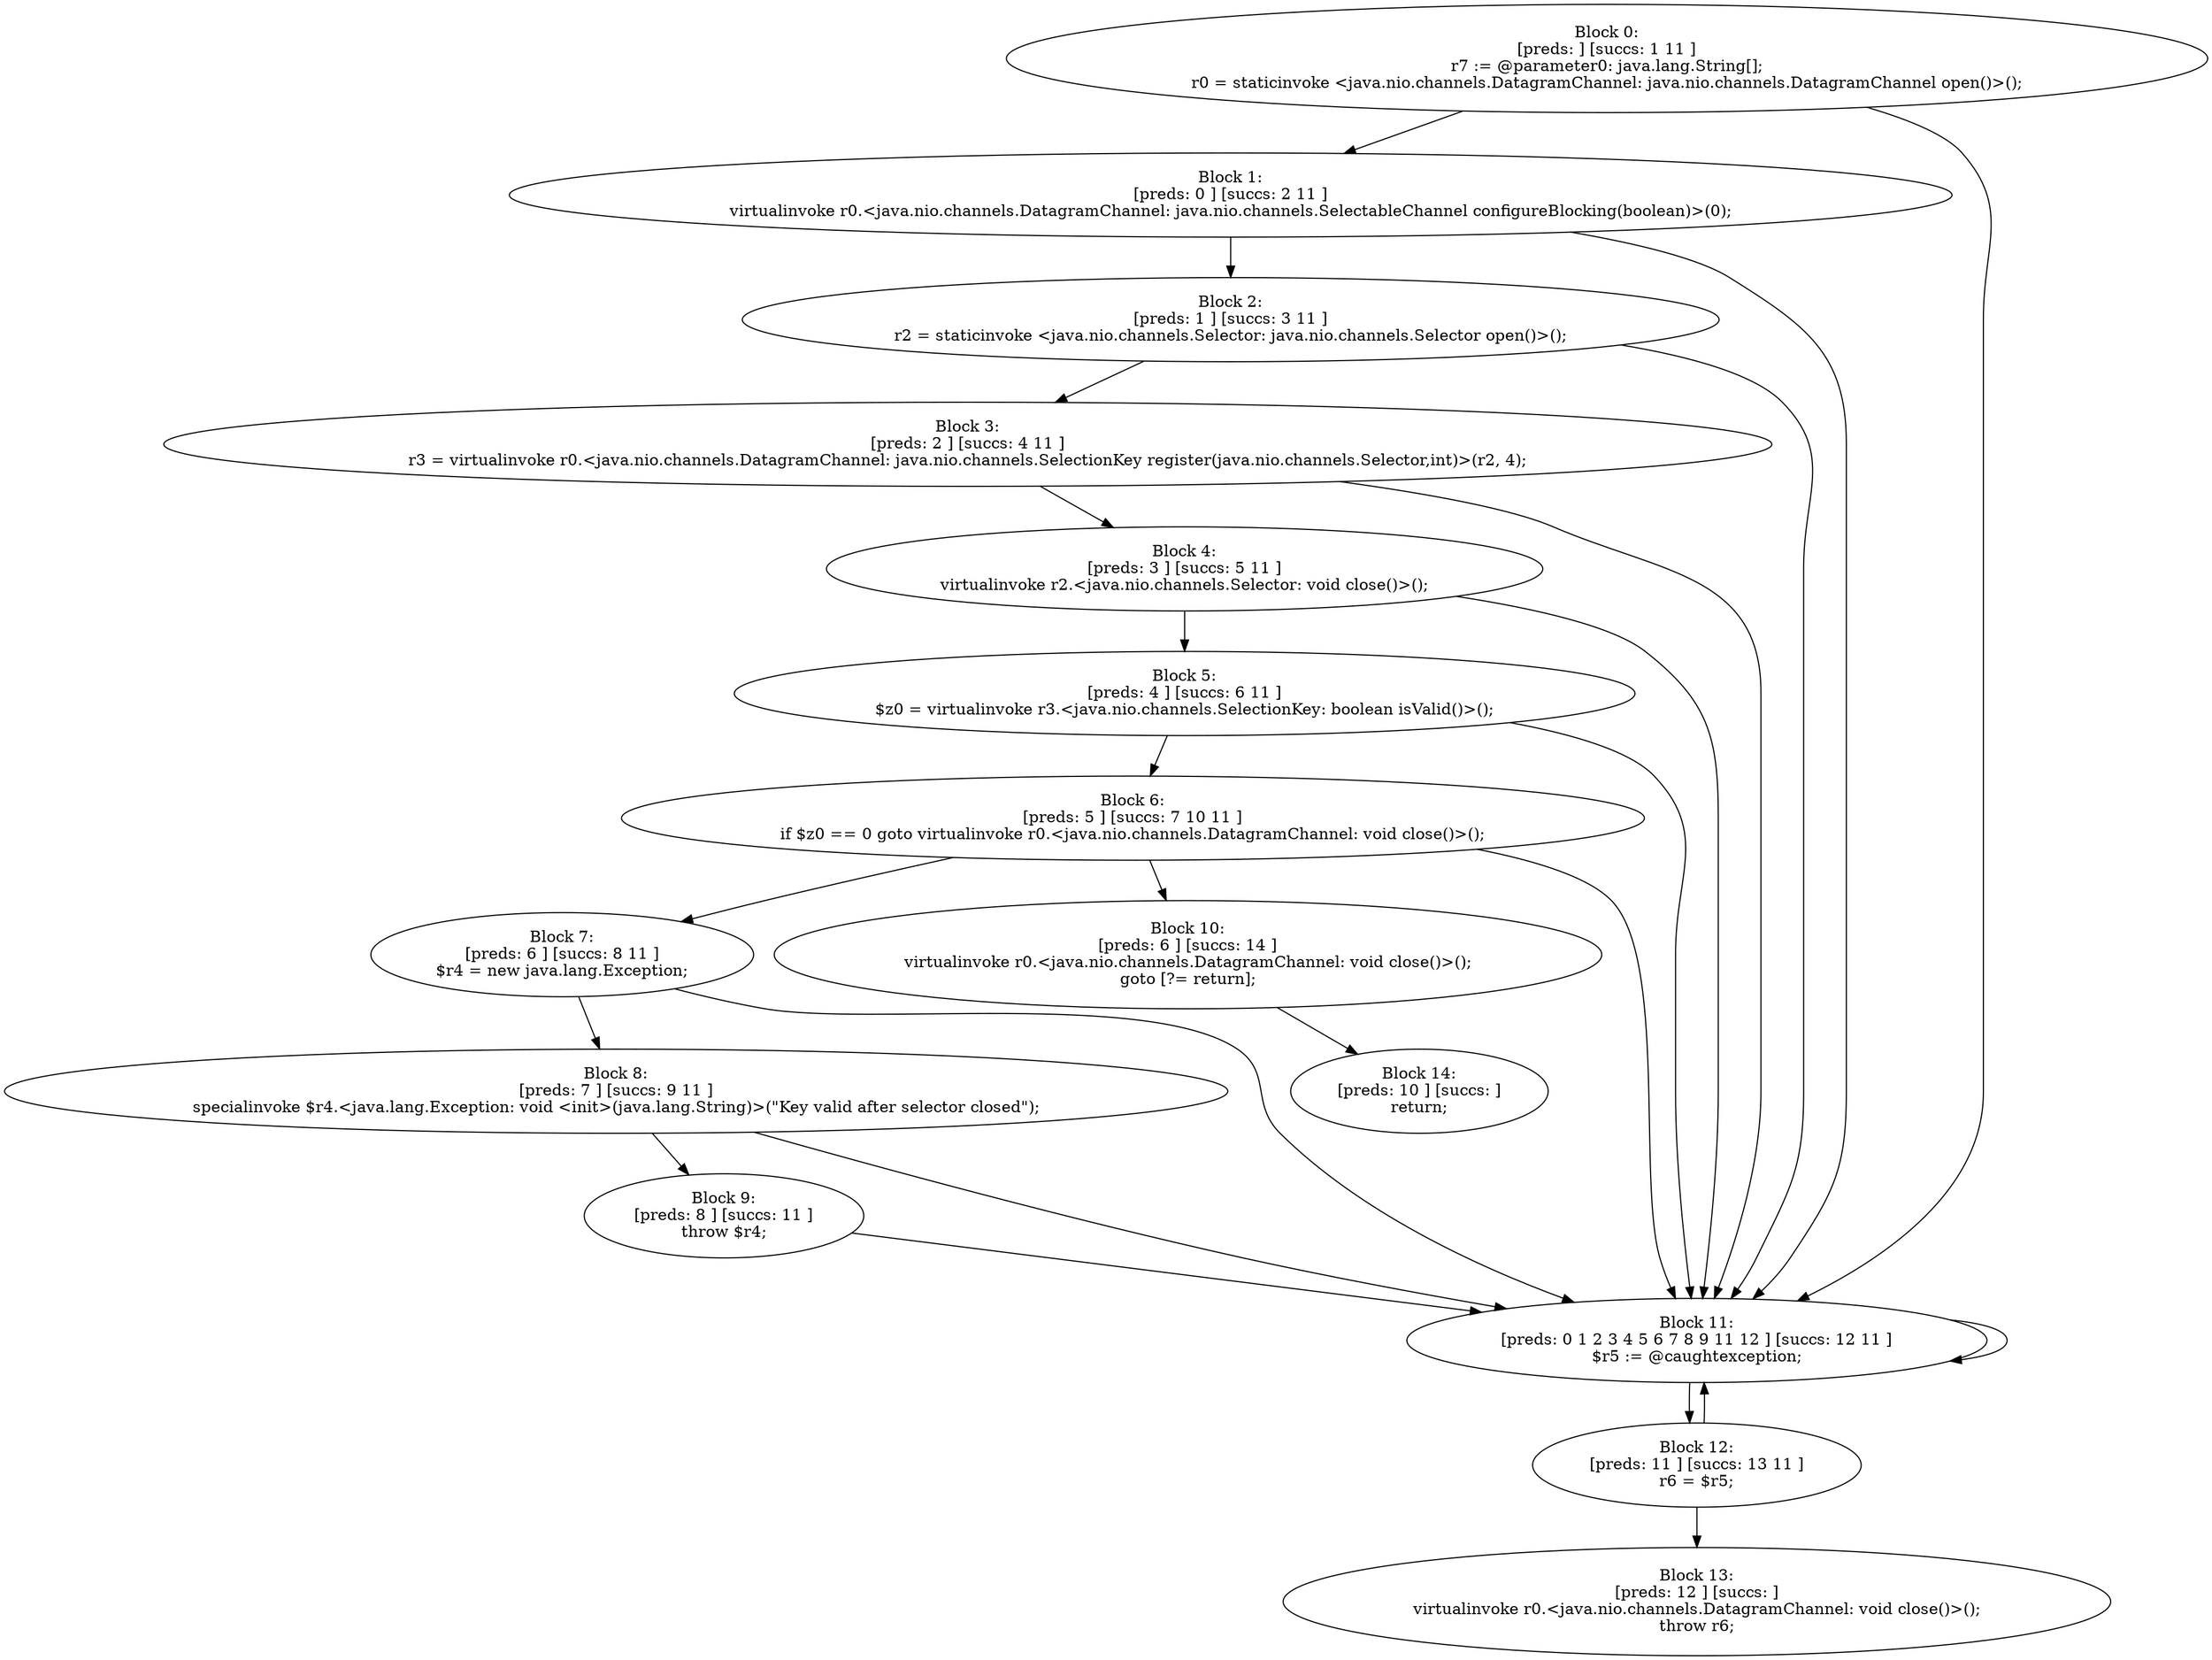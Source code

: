 digraph "unitGraph" {
    "Block 0:
[preds: ] [succs: 1 11 ]
r7 := @parameter0: java.lang.String[];
r0 = staticinvoke <java.nio.channels.DatagramChannel: java.nio.channels.DatagramChannel open()>();
"
    "Block 1:
[preds: 0 ] [succs: 2 11 ]
virtualinvoke r0.<java.nio.channels.DatagramChannel: java.nio.channels.SelectableChannel configureBlocking(boolean)>(0);
"
    "Block 2:
[preds: 1 ] [succs: 3 11 ]
r2 = staticinvoke <java.nio.channels.Selector: java.nio.channels.Selector open()>();
"
    "Block 3:
[preds: 2 ] [succs: 4 11 ]
r3 = virtualinvoke r0.<java.nio.channels.DatagramChannel: java.nio.channels.SelectionKey register(java.nio.channels.Selector,int)>(r2, 4);
"
    "Block 4:
[preds: 3 ] [succs: 5 11 ]
virtualinvoke r2.<java.nio.channels.Selector: void close()>();
"
    "Block 5:
[preds: 4 ] [succs: 6 11 ]
$z0 = virtualinvoke r3.<java.nio.channels.SelectionKey: boolean isValid()>();
"
    "Block 6:
[preds: 5 ] [succs: 7 10 11 ]
if $z0 == 0 goto virtualinvoke r0.<java.nio.channels.DatagramChannel: void close()>();
"
    "Block 7:
[preds: 6 ] [succs: 8 11 ]
$r4 = new java.lang.Exception;
"
    "Block 8:
[preds: 7 ] [succs: 9 11 ]
specialinvoke $r4.<java.lang.Exception: void <init>(java.lang.String)>(\"Key valid after selector closed\");
"
    "Block 9:
[preds: 8 ] [succs: 11 ]
throw $r4;
"
    "Block 10:
[preds: 6 ] [succs: 14 ]
virtualinvoke r0.<java.nio.channels.DatagramChannel: void close()>();
goto [?= return];
"
    "Block 11:
[preds: 0 1 2 3 4 5 6 7 8 9 11 12 ] [succs: 12 11 ]
$r5 := @caughtexception;
"
    "Block 12:
[preds: 11 ] [succs: 13 11 ]
r6 = $r5;
"
    "Block 13:
[preds: 12 ] [succs: ]
virtualinvoke r0.<java.nio.channels.DatagramChannel: void close()>();
throw r6;
"
    "Block 14:
[preds: 10 ] [succs: ]
return;
"
    "Block 0:
[preds: ] [succs: 1 11 ]
r7 := @parameter0: java.lang.String[];
r0 = staticinvoke <java.nio.channels.DatagramChannel: java.nio.channels.DatagramChannel open()>();
"->"Block 1:
[preds: 0 ] [succs: 2 11 ]
virtualinvoke r0.<java.nio.channels.DatagramChannel: java.nio.channels.SelectableChannel configureBlocking(boolean)>(0);
";
    "Block 0:
[preds: ] [succs: 1 11 ]
r7 := @parameter0: java.lang.String[];
r0 = staticinvoke <java.nio.channels.DatagramChannel: java.nio.channels.DatagramChannel open()>();
"->"Block 11:
[preds: 0 1 2 3 4 5 6 7 8 9 11 12 ] [succs: 12 11 ]
$r5 := @caughtexception;
";
    "Block 1:
[preds: 0 ] [succs: 2 11 ]
virtualinvoke r0.<java.nio.channels.DatagramChannel: java.nio.channels.SelectableChannel configureBlocking(boolean)>(0);
"->"Block 2:
[preds: 1 ] [succs: 3 11 ]
r2 = staticinvoke <java.nio.channels.Selector: java.nio.channels.Selector open()>();
";
    "Block 1:
[preds: 0 ] [succs: 2 11 ]
virtualinvoke r0.<java.nio.channels.DatagramChannel: java.nio.channels.SelectableChannel configureBlocking(boolean)>(0);
"->"Block 11:
[preds: 0 1 2 3 4 5 6 7 8 9 11 12 ] [succs: 12 11 ]
$r5 := @caughtexception;
";
    "Block 2:
[preds: 1 ] [succs: 3 11 ]
r2 = staticinvoke <java.nio.channels.Selector: java.nio.channels.Selector open()>();
"->"Block 3:
[preds: 2 ] [succs: 4 11 ]
r3 = virtualinvoke r0.<java.nio.channels.DatagramChannel: java.nio.channels.SelectionKey register(java.nio.channels.Selector,int)>(r2, 4);
";
    "Block 2:
[preds: 1 ] [succs: 3 11 ]
r2 = staticinvoke <java.nio.channels.Selector: java.nio.channels.Selector open()>();
"->"Block 11:
[preds: 0 1 2 3 4 5 6 7 8 9 11 12 ] [succs: 12 11 ]
$r5 := @caughtexception;
";
    "Block 3:
[preds: 2 ] [succs: 4 11 ]
r3 = virtualinvoke r0.<java.nio.channels.DatagramChannel: java.nio.channels.SelectionKey register(java.nio.channels.Selector,int)>(r2, 4);
"->"Block 4:
[preds: 3 ] [succs: 5 11 ]
virtualinvoke r2.<java.nio.channels.Selector: void close()>();
";
    "Block 3:
[preds: 2 ] [succs: 4 11 ]
r3 = virtualinvoke r0.<java.nio.channels.DatagramChannel: java.nio.channels.SelectionKey register(java.nio.channels.Selector,int)>(r2, 4);
"->"Block 11:
[preds: 0 1 2 3 4 5 6 7 8 9 11 12 ] [succs: 12 11 ]
$r5 := @caughtexception;
";
    "Block 4:
[preds: 3 ] [succs: 5 11 ]
virtualinvoke r2.<java.nio.channels.Selector: void close()>();
"->"Block 5:
[preds: 4 ] [succs: 6 11 ]
$z0 = virtualinvoke r3.<java.nio.channels.SelectionKey: boolean isValid()>();
";
    "Block 4:
[preds: 3 ] [succs: 5 11 ]
virtualinvoke r2.<java.nio.channels.Selector: void close()>();
"->"Block 11:
[preds: 0 1 2 3 4 5 6 7 8 9 11 12 ] [succs: 12 11 ]
$r5 := @caughtexception;
";
    "Block 5:
[preds: 4 ] [succs: 6 11 ]
$z0 = virtualinvoke r3.<java.nio.channels.SelectionKey: boolean isValid()>();
"->"Block 6:
[preds: 5 ] [succs: 7 10 11 ]
if $z0 == 0 goto virtualinvoke r0.<java.nio.channels.DatagramChannel: void close()>();
";
    "Block 5:
[preds: 4 ] [succs: 6 11 ]
$z0 = virtualinvoke r3.<java.nio.channels.SelectionKey: boolean isValid()>();
"->"Block 11:
[preds: 0 1 2 3 4 5 6 7 8 9 11 12 ] [succs: 12 11 ]
$r5 := @caughtexception;
";
    "Block 6:
[preds: 5 ] [succs: 7 10 11 ]
if $z0 == 0 goto virtualinvoke r0.<java.nio.channels.DatagramChannel: void close()>();
"->"Block 7:
[preds: 6 ] [succs: 8 11 ]
$r4 = new java.lang.Exception;
";
    "Block 6:
[preds: 5 ] [succs: 7 10 11 ]
if $z0 == 0 goto virtualinvoke r0.<java.nio.channels.DatagramChannel: void close()>();
"->"Block 10:
[preds: 6 ] [succs: 14 ]
virtualinvoke r0.<java.nio.channels.DatagramChannel: void close()>();
goto [?= return];
";
    "Block 6:
[preds: 5 ] [succs: 7 10 11 ]
if $z0 == 0 goto virtualinvoke r0.<java.nio.channels.DatagramChannel: void close()>();
"->"Block 11:
[preds: 0 1 2 3 4 5 6 7 8 9 11 12 ] [succs: 12 11 ]
$r5 := @caughtexception;
";
    "Block 7:
[preds: 6 ] [succs: 8 11 ]
$r4 = new java.lang.Exception;
"->"Block 8:
[preds: 7 ] [succs: 9 11 ]
specialinvoke $r4.<java.lang.Exception: void <init>(java.lang.String)>(\"Key valid after selector closed\");
";
    "Block 7:
[preds: 6 ] [succs: 8 11 ]
$r4 = new java.lang.Exception;
"->"Block 11:
[preds: 0 1 2 3 4 5 6 7 8 9 11 12 ] [succs: 12 11 ]
$r5 := @caughtexception;
";
    "Block 8:
[preds: 7 ] [succs: 9 11 ]
specialinvoke $r4.<java.lang.Exception: void <init>(java.lang.String)>(\"Key valid after selector closed\");
"->"Block 9:
[preds: 8 ] [succs: 11 ]
throw $r4;
";
    "Block 8:
[preds: 7 ] [succs: 9 11 ]
specialinvoke $r4.<java.lang.Exception: void <init>(java.lang.String)>(\"Key valid after selector closed\");
"->"Block 11:
[preds: 0 1 2 3 4 5 6 7 8 9 11 12 ] [succs: 12 11 ]
$r5 := @caughtexception;
";
    "Block 9:
[preds: 8 ] [succs: 11 ]
throw $r4;
"->"Block 11:
[preds: 0 1 2 3 4 5 6 7 8 9 11 12 ] [succs: 12 11 ]
$r5 := @caughtexception;
";
    "Block 10:
[preds: 6 ] [succs: 14 ]
virtualinvoke r0.<java.nio.channels.DatagramChannel: void close()>();
goto [?= return];
"->"Block 14:
[preds: 10 ] [succs: ]
return;
";
    "Block 11:
[preds: 0 1 2 3 4 5 6 7 8 9 11 12 ] [succs: 12 11 ]
$r5 := @caughtexception;
"->"Block 12:
[preds: 11 ] [succs: 13 11 ]
r6 = $r5;
";
    "Block 11:
[preds: 0 1 2 3 4 5 6 7 8 9 11 12 ] [succs: 12 11 ]
$r5 := @caughtexception;
"->"Block 11:
[preds: 0 1 2 3 4 5 6 7 8 9 11 12 ] [succs: 12 11 ]
$r5 := @caughtexception;
";
    "Block 12:
[preds: 11 ] [succs: 13 11 ]
r6 = $r5;
"->"Block 13:
[preds: 12 ] [succs: ]
virtualinvoke r0.<java.nio.channels.DatagramChannel: void close()>();
throw r6;
";
    "Block 12:
[preds: 11 ] [succs: 13 11 ]
r6 = $r5;
"->"Block 11:
[preds: 0 1 2 3 4 5 6 7 8 9 11 12 ] [succs: 12 11 ]
$r5 := @caughtexception;
";
}
